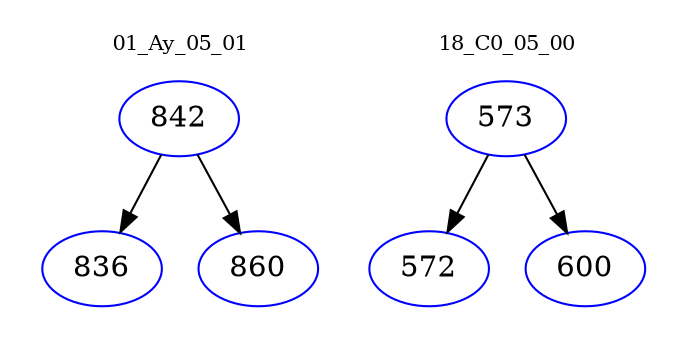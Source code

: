 digraph{
subgraph cluster_0 {
color = white
label = "01_Ay_05_01";
fontsize=10;
T0_842 [label="842", color="blue"]
T0_842 -> T0_836 [color="black"]
T0_836 [label="836", color="blue"]
T0_842 -> T0_860 [color="black"]
T0_860 [label="860", color="blue"]
}
subgraph cluster_1 {
color = white
label = "18_C0_05_00";
fontsize=10;
T1_573 [label="573", color="blue"]
T1_573 -> T1_572 [color="black"]
T1_572 [label="572", color="blue"]
T1_573 -> T1_600 [color="black"]
T1_600 [label="600", color="blue"]
}
}
